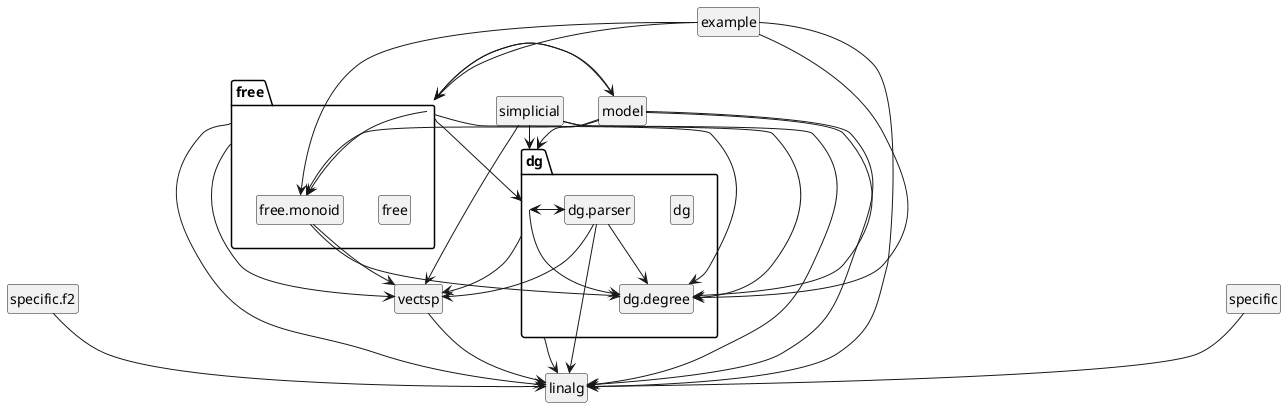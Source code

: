 @startuml
hide members
hide circle
set namespaceSeparator ::
class model
class linalg
class specific
class specific.f2
class example
class vectsp
class simplicial
package free {
  class free
  class free.monoid
}
package dg {
  class dg
  class dg.parser
  class dg.degree
}
model --> dg
model --> dg.degree
model --> free
model --> free.monoid
model --> linalg
free --> dg
free --> dg.degree
free --> free.monoid
free --> linalg
free --> vectsp
free --> model
free.monoid --> dg.degree
free.monoid --> vectsp
specific --> linalg
specific.f2 --> linalg
example --> dg.degree
example --> free
example --> free.monoid
example --> linalg
dg --> dg.degree
dg --> linalg
dg --> vectsp
dg --> dg.parser
dg.parser --> dg
dg.parser --> dg.degree
dg.parser --> linalg
dg.parser --> vectsp
vectsp --> linalg
simplicial --> dg
simplicial --> dg.degree
simplicial --> linalg
simplicial --> vectsp
@enduml